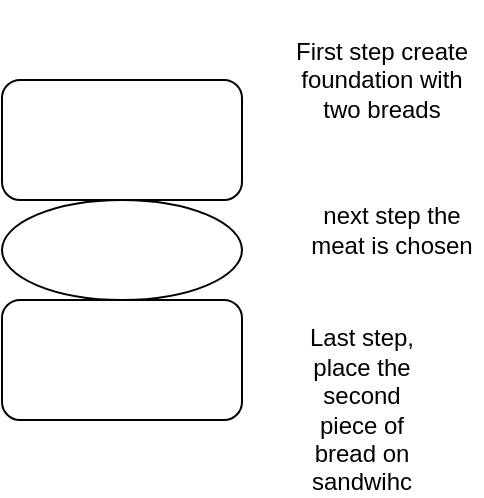 <mxfile version="18.0.4" type="github">
  <diagram id="xfVocDyf2G8-BV-rD07n" name="Page-1">
    <mxGraphModel dx="1422" dy="762" grid="1" gridSize="10" guides="1" tooltips="1" connect="1" arrows="1" fold="1" page="1" pageScale="1" pageWidth="850" pageHeight="1100" math="0" shadow="0">
      <root>
        <mxCell id="0" />
        <mxCell id="1" parent="0" />
        <mxCell id="ZL0XpYFh-_qeLpsON0w1-1" value="" style="rounded=1;whiteSpace=wrap;html=1;" parent="1" vertex="1">
          <mxGeometry x="350" y="340" width="120" height="60" as="geometry" />
        </mxCell>
        <mxCell id="ZL0XpYFh-_qeLpsON0w1-2" value="" style="ellipse;whiteSpace=wrap;html=1;" parent="1" vertex="1">
          <mxGeometry x="350" y="400" width="120" height="50" as="geometry" />
        </mxCell>
        <mxCell id="ZL0XpYFh-_qeLpsON0w1-3" value="" style="rounded=1;whiteSpace=wrap;html=1;" parent="1" vertex="1">
          <mxGeometry x="350" y="450" width="120" height="60" as="geometry" />
        </mxCell>
        <mxCell id="ZL0XpYFh-_qeLpsON0w1-4" value="First step create foundation with two breads" style="text;html=1;strokeColor=none;fillColor=none;align=center;verticalAlign=middle;whiteSpace=wrap;rounded=0;" parent="1" vertex="1">
          <mxGeometry x="490" y="300" width="100" height="80" as="geometry" />
        </mxCell>
        <mxCell id="ZL0XpYFh-_qeLpsON0w1-5" value="next step the meat is chosen" style="text;html=1;strokeColor=none;fillColor=none;align=center;verticalAlign=middle;whiteSpace=wrap;rounded=0;" parent="1" vertex="1">
          <mxGeometry x="500" y="400" width="90" height="30" as="geometry" />
        </mxCell>
        <mxCell id="ZL0XpYFh-_qeLpsON0w1-6" value="Last step, place the second piece of bread on sandwihc" style="text;html=1;strokeColor=none;fillColor=none;align=center;verticalAlign=middle;whiteSpace=wrap;rounded=0;" parent="1" vertex="1">
          <mxGeometry x="500" y="490" width="60" height="30" as="geometry" />
        </mxCell>
      </root>
    </mxGraphModel>
  </diagram>
</mxfile>
